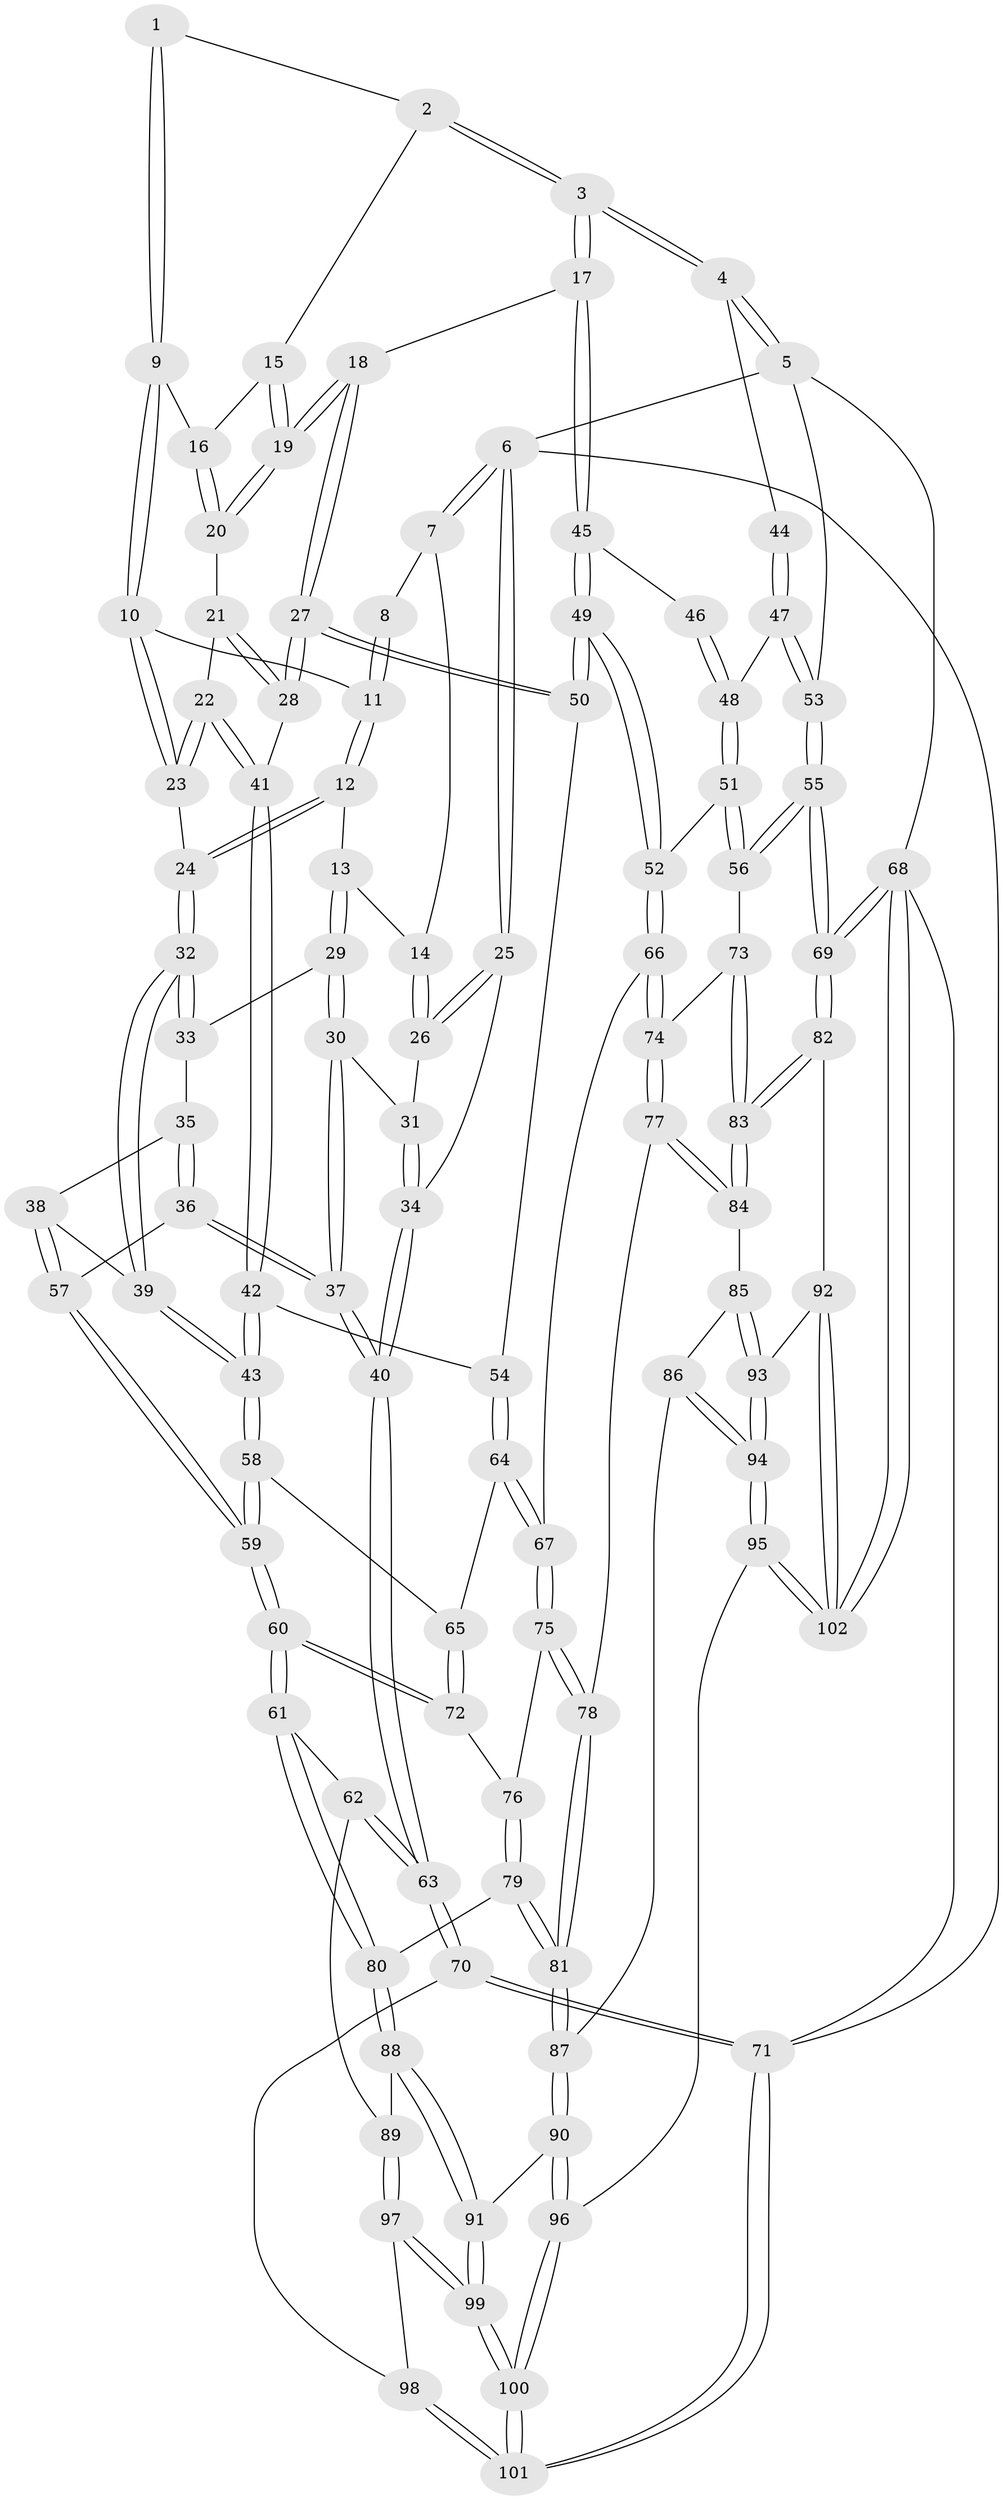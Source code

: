 // coarse degree distribution, {3: 0.1568627450980392, 5: 0.39215686274509803, 4: 0.2549019607843137, 2: 0.0196078431372549, 6: 0.13725490196078433, 9: 0.0196078431372549, 7: 0.0196078431372549}
// Generated by graph-tools (version 1.1) at 2025/04/03/04/25 22:04:31]
// undirected, 102 vertices, 252 edges
graph export_dot {
graph [start="1"]
  node [color=gray90,style=filled];
  1 [pos="+0.4150561518963324+0"];
  2 [pos="+0.783493632381362+0"];
  3 [pos="+1+0"];
  4 [pos="+1+0"];
  5 [pos="+1+0"];
  6 [pos="+0+0"];
  7 [pos="+0.27744108842141263+0"];
  8 [pos="+0.3685215181356299+0"];
  9 [pos="+0.5085106387140554+0.05925757084922759"];
  10 [pos="+0.4577860042193381+0.11392503253227636"];
  11 [pos="+0.39800239488418643+0.06073752451780302"];
  12 [pos="+0.32118424522169997+0.1362953446278758"];
  13 [pos="+0.22719061253164002+0.09942299633852979"];
  14 [pos="+0.21397546188765773+0.04434714843881676"];
  15 [pos="+0.6820857174992985+0"];
  16 [pos="+0.54648290491795+0.07261819620564962"];
  17 [pos="+0.7762401475563878+0.19197534200016353"];
  18 [pos="+0.7043943160256922+0.19718266844096163"];
  19 [pos="+0.6589145551588292+0.14531926123055866"];
  20 [pos="+0.5830443704128889+0.1462567616443117"];
  21 [pos="+0.5790476214427076+0.14974050285570717"];
  22 [pos="+0.4922670047697717+0.201748307578853"];
  23 [pos="+0.45379790540583237+0.1782760384534287"];
  24 [pos="+0.3762688952899515+0.1963383746265779"];
  25 [pos="+0+0.09119358527394178"];
  26 [pos="+0+0.08789834160505852"];
  27 [pos="+0.6450175398555792+0.3064632901586472"];
  28 [pos="+0.6023859366854056+0.29167472158567803"];
  29 [pos="+0.20883864412217681+0.13850219531184782"];
  30 [pos="+0.17440668307762727+0.17314972761849215"];
  31 [pos="+0.15462687071698644+0.1667222419740157"];
  32 [pos="+0.35154945997521425+0.25926191604083465"];
  33 [pos="+0.23694390131778062+0.18803418789728704"];
  34 [pos="+0+0.1751917221957535"];
  35 [pos="+0.24866555443727914+0.22256230160513157"];
  36 [pos="+0.1764372174956056+0.3650278878145025"];
  37 [pos="+0.08646986980852002+0.3498541496093036"];
  38 [pos="+0.3194159186779862+0.31705239406473146"];
  39 [pos="+0.3382773753139177+0.3133962786448224"];
  40 [pos="+0+0.408102832487674"];
  41 [pos="+0.5160969832082044+0.2755919179356103"];
  42 [pos="+0.4443969128885413+0.37333672850766875"];
  43 [pos="+0.42981774573085196+0.3830131024841242"];
  44 [pos="+0.8814511076371283+0.22556104948112396"];
  45 [pos="+0.8280724814289374+0.24768133179149854"];
  46 [pos="+0.8731463581150962+0.2320052912945141"];
  47 [pos="+1+0.22565621493971105"];
  48 [pos="+0.9788416304801284+0.28897363799533826"];
  49 [pos="+0.8420591511041359+0.40463183661851404"];
  50 [pos="+0.6617447341661683+0.3599678522911726"];
  51 [pos="+0.85945441217884+0.4169528997246129"];
  52 [pos="+0.8490649873761907+0.41265938088305804"];
  53 [pos="+1+0.1413498039383758"];
  54 [pos="+0.6305837599325378+0.40458785069315295"];
  55 [pos="+1+0.571296106529519"];
  56 [pos="+1+0.5573600692491348"];
  57 [pos="+0.19764010384685943+0.37018829669469955"];
  58 [pos="+0.4283510117461524+0.41120377743499575"];
  59 [pos="+0.3275467043946076+0.5829624410259692"];
  60 [pos="+0.3270088489209005+0.5927458661168575"];
  61 [pos="+0.3011455026425027+0.6482106535499201"];
  62 [pos="+0.12447351174255905+0.6775452783541202"];
  63 [pos="+0+0.6480824591571347"];
  64 [pos="+0.6125776747722206+0.49770274867994435"];
  65 [pos="+0.49323670323575924+0.4582323588955527"];
  66 [pos="+0.7011446826905069+0.5591023634809661"];
  67 [pos="+0.6259699085712681+0.5488462201266965"];
  68 [pos="+1+1"];
  69 [pos="+1+0.9272644259194387"];
  70 [pos="+0+0.7132472180209228"];
  71 [pos="+0+1"];
  72 [pos="+0.4990565920654697+0.5744687112169712"];
  73 [pos="+0.842153218180667+0.6883794091295987"];
  74 [pos="+0.8158267063682663+0.697447507635005"];
  75 [pos="+0.6022958095559042+0.5759357281534966"];
  76 [pos="+0.5875043415962665+0.5883478746902656"];
  77 [pos="+0.8097959677037403+0.7052886621769519"];
  78 [pos="+0.6999191666473681+0.7152966854003073"];
  79 [pos="+0.5497911079927986+0.755039664957349"];
  80 [pos="+0.3521893728427598+0.7159048116552182"];
  81 [pos="+0.5609048408932163+0.7684361826594027"];
  82 [pos="+1+0.8788025784120169"];
  83 [pos="+0.9825898497209632+0.8550685316083303"];
  84 [pos="+0.7872611917008695+0.8146061742859569"];
  85 [pos="+0.7841571580444974+0.8227021344679207"];
  86 [pos="+0.660982961777475+0.8673303857834923"];
  87 [pos="+0.578639062779902+0.8357946128046996"];
  88 [pos="+0.3450988085660668+0.8644775980440143"];
  89 [pos="+0.20576727210791812+0.8914257868924834"];
  90 [pos="+0.5463961849109841+0.883964428172576"];
  91 [pos="+0.3651441602510656+0.9047095105388588"];
  92 [pos="+0.859878477910707+0.9362697686171342"];
  93 [pos="+0.8264861274375347+0.9150256978452944"];
  94 [pos="+0.701820490699785+1"];
  95 [pos="+0.6505983847462677+1"];
  96 [pos="+0.5350313241015203+1"];
  97 [pos="+0.18562533156600253+0.9276908547957726"];
  98 [pos="+0.13142522723797267+0.9337002411369317"];
  99 [pos="+0.34662378321675447+1"];
  100 [pos="+0.3469650639721306+1"];
  101 [pos="+0+1"];
  102 [pos="+0.8932228411647775+1"];
  1 -- 2;
  1 -- 9;
  1 -- 9;
  2 -- 3;
  2 -- 3;
  2 -- 15;
  3 -- 4;
  3 -- 4;
  3 -- 17;
  3 -- 17;
  4 -- 5;
  4 -- 5;
  4 -- 44;
  5 -- 6;
  5 -- 53;
  5 -- 68;
  6 -- 7;
  6 -- 7;
  6 -- 25;
  6 -- 25;
  6 -- 71;
  7 -- 8;
  7 -- 14;
  8 -- 11;
  8 -- 11;
  9 -- 10;
  9 -- 10;
  9 -- 16;
  10 -- 11;
  10 -- 23;
  10 -- 23;
  11 -- 12;
  11 -- 12;
  12 -- 13;
  12 -- 24;
  12 -- 24;
  13 -- 14;
  13 -- 29;
  13 -- 29;
  14 -- 26;
  14 -- 26;
  15 -- 16;
  15 -- 19;
  15 -- 19;
  16 -- 20;
  16 -- 20;
  17 -- 18;
  17 -- 45;
  17 -- 45;
  18 -- 19;
  18 -- 19;
  18 -- 27;
  18 -- 27;
  19 -- 20;
  19 -- 20;
  20 -- 21;
  21 -- 22;
  21 -- 28;
  21 -- 28;
  22 -- 23;
  22 -- 23;
  22 -- 41;
  22 -- 41;
  23 -- 24;
  24 -- 32;
  24 -- 32;
  25 -- 26;
  25 -- 26;
  25 -- 34;
  26 -- 31;
  27 -- 28;
  27 -- 28;
  27 -- 50;
  27 -- 50;
  28 -- 41;
  29 -- 30;
  29 -- 30;
  29 -- 33;
  30 -- 31;
  30 -- 37;
  30 -- 37;
  31 -- 34;
  31 -- 34;
  32 -- 33;
  32 -- 33;
  32 -- 39;
  32 -- 39;
  33 -- 35;
  34 -- 40;
  34 -- 40;
  35 -- 36;
  35 -- 36;
  35 -- 38;
  36 -- 37;
  36 -- 37;
  36 -- 57;
  37 -- 40;
  37 -- 40;
  38 -- 39;
  38 -- 57;
  38 -- 57;
  39 -- 43;
  39 -- 43;
  40 -- 63;
  40 -- 63;
  41 -- 42;
  41 -- 42;
  42 -- 43;
  42 -- 43;
  42 -- 54;
  43 -- 58;
  43 -- 58;
  44 -- 47;
  44 -- 47;
  45 -- 46;
  45 -- 49;
  45 -- 49;
  46 -- 48;
  46 -- 48;
  47 -- 48;
  47 -- 53;
  47 -- 53;
  48 -- 51;
  48 -- 51;
  49 -- 50;
  49 -- 50;
  49 -- 52;
  49 -- 52;
  50 -- 54;
  51 -- 52;
  51 -- 56;
  51 -- 56;
  52 -- 66;
  52 -- 66;
  53 -- 55;
  53 -- 55;
  54 -- 64;
  54 -- 64;
  55 -- 56;
  55 -- 56;
  55 -- 69;
  55 -- 69;
  56 -- 73;
  57 -- 59;
  57 -- 59;
  58 -- 59;
  58 -- 59;
  58 -- 65;
  59 -- 60;
  59 -- 60;
  60 -- 61;
  60 -- 61;
  60 -- 72;
  60 -- 72;
  61 -- 62;
  61 -- 80;
  61 -- 80;
  62 -- 63;
  62 -- 63;
  62 -- 89;
  63 -- 70;
  63 -- 70;
  64 -- 65;
  64 -- 67;
  64 -- 67;
  65 -- 72;
  65 -- 72;
  66 -- 67;
  66 -- 74;
  66 -- 74;
  67 -- 75;
  67 -- 75;
  68 -- 69;
  68 -- 69;
  68 -- 102;
  68 -- 102;
  68 -- 71;
  69 -- 82;
  69 -- 82;
  70 -- 71;
  70 -- 71;
  70 -- 98;
  71 -- 101;
  71 -- 101;
  72 -- 76;
  73 -- 74;
  73 -- 83;
  73 -- 83;
  74 -- 77;
  74 -- 77;
  75 -- 76;
  75 -- 78;
  75 -- 78;
  76 -- 79;
  76 -- 79;
  77 -- 78;
  77 -- 84;
  77 -- 84;
  78 -- 81;
  78 -- 81;
  79 -- 80;
  79 -- 81;
  79 -- 81;
  80 -- 88;
  80 -- 88;
  81 -- 87;
  81 -- 87;
  82 -- 83;
  82 -- 83;
  82 -- 92;
  83 -- 84;
  83 -- 84;
  84 -- 85;
  85 -- 86;
  85 -- 93;
  85 -- 93;
  86 -- 87;
  86 -- 94;
  86 -- 94;
  87 -- 90;
  87 -- 90;
  88 -- 89;
  88 -- 91;
  88 -- 91;
  89 -- 97;
  89 -- 97;
  90 -- 91;
  90 -- 96;
  90 -- 96;
  91 -- 99;
  91 -- 99;
  92 -- 93;
  92 -- 102;
  92 -- 102;
  93 -- 94;
  93 -- 94;
  94 -- 95;
  94 -- 95;
  95 -- 96;
  95 -- 102;
  95 -- 102;
  96 -- 100;
  96 -- 100;
  97 -- 98;
  97 -- 99;
  97 -- 99;
  98 -- 101;
  98 -- 101;
  99 -- 100;
  99 -- 100;
  100 -- 101;
  100 -- 101;
}
